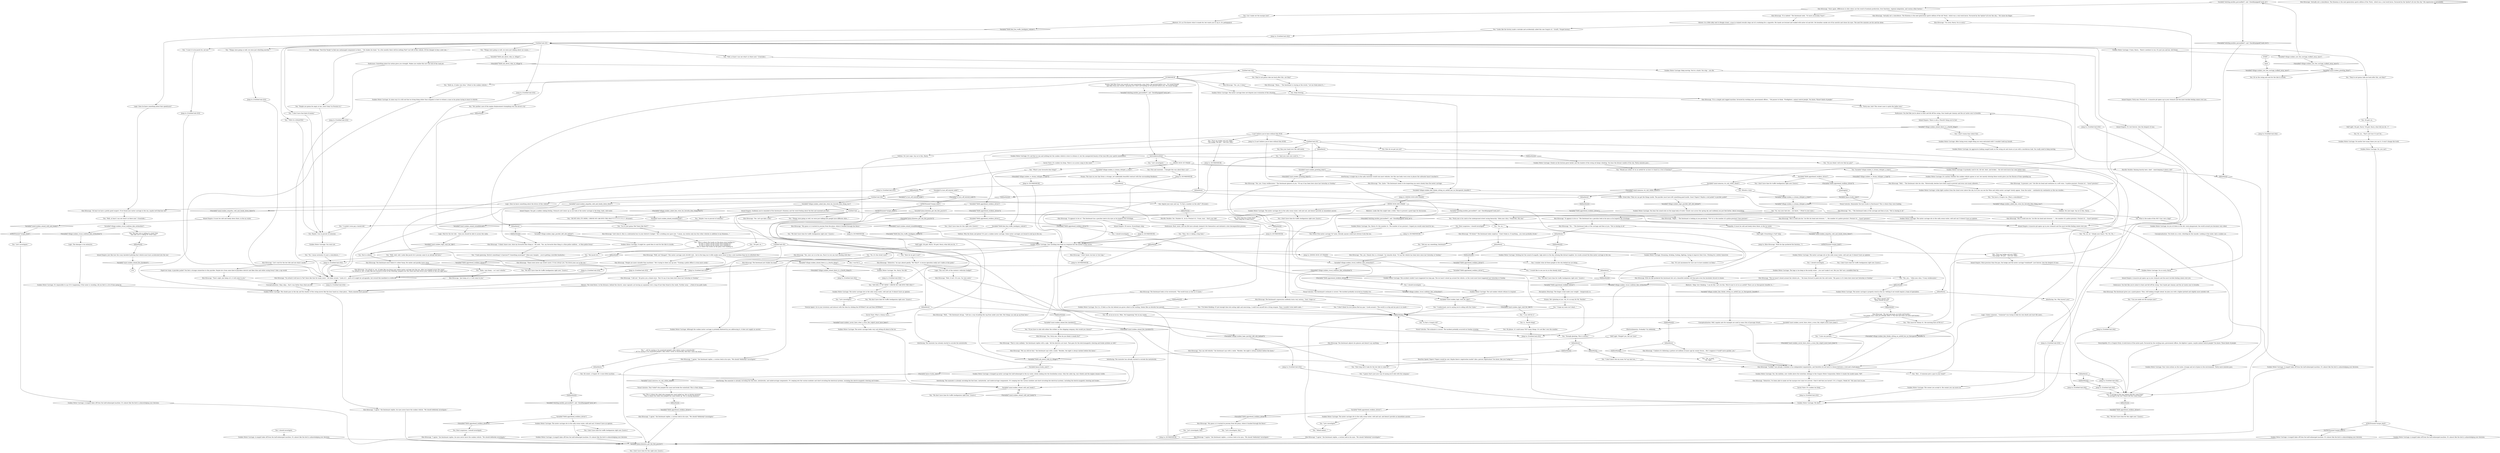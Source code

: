 # SOUTHCOAST / SUNKEN MOTOR CARRIAGE
# Tyre tracks lead to a sunken motor carriage.
# ==================================================
digraph G {
	  0 [label="START"];
	  1 [label="input"];
	  2 [label="Inland Empire: It must be cold and lonely down there, in the icy water."];
	  3 [label="Kim Kitsuragi: \"My guess is it started its journey from the plaza, where it backed through the fence.\""];
	  4 [label="You: I should investigate."];
	  5 [label="You: \"How long will it take for the low tide to come in?\""];
	  6 [label="You: \"Haha, very funny -- so I can't whistle.\""];
	  7 [label="You: \"I don't think I'm ever gonna find my gun.\" (Look around.) \"The world is so big and my gun is so small...\""];
	  8 [label="You: Squint your eyes and say: \"Is that a number on the side?\" (Proceed.)"];
	  9 [label="Jump to: [Untitled hub (03)]"];
	  10 [label="Jump to: [Untitled hub (03)]"];
	  11 [label="Sunken Motor Carriage: No matter how many times you say it, it won't change the truth."];
	  12 [label="Sunken Motor Carriage: You were not."];
	  13 [label="Variable[\"village.sunken_viscal_confirms_kim_estimation\"]"];
	  14 [label="Variable[\"village.sunken_viscal_confirms_kim_estimation\"]", shape=diamond];
	  15 [label="!(Variable[\"village.sunken_viscal_confirms_kim_estimation\"])", shape=diamond];
	  16 [label="Variable[\"coast.sunken_inland_oceanfishcold\"]"];
	  17 [label="Variable[\"coast.sunken_inland_oceanfishcold\"]", shape=diamond];
	  18 [label="!(Variable[\"coast.sunken_inland_oceanfishcold\"])", shape=diamond];
	  19 [label="SWING HUB 2ND PHASE"];
	  20 [label="You: \"What's your favourite blue thing?\""];
	  21 [label="Kim Kitsuragi: With his lips puckered the lieutenant lets out a beautiful melodic trill that puts even the Insulindic thrush to shame."];
	  22 [label="Sunken Motor Carriage: Yes, Harry, it's the number 41. The number of our precinct. I hoped you would come back for me..."];
	  23 [label="Visual Calculus: Remember the tyre tracks in Martinaise? This is where they were leading."];
	  24 [label="You: \"We don't have time for traffic hooliganism right now.\" [Leave.]"];
	  25 [label="IsKimHere()"];
	  26 [label="IsKimHere()", shape=diamond];
	  27 [label="!(IsKimHere())", shape=diamond];
	  28 [label="Jump to: [SUNKENHUB]"];
	  29 [label="You: \"I miss my parents...\""];
	  30 [label="Conceptualization: Well, napalm ants for example are used in some rites of passage rituals..."];
	  31 [label="Inland Empire: A massive pit opens up in your stomach and the most terrible feeling comes over you."];
	  32 [label="You: \"Things were going so well, we were just whistling merrily...\""];
	  33 [label="Kim Kitsuragi: \"Detective,\" he says almost gently. \"We *don't*. A rescue operation really isn't viable at this point.\""];
	  34 [label="Kim Kitsuragi: \"Well...\" The lieutenant shrugs. \"Life has a way of pulling the rug from under your feet. But things can only go up from here.\""];
	  35 [label="Inland Empire: A massive pit opens up in your stomach and the most terrible feeling comes over you."];
	  36 [label="Jump to: [Untitled hub (03)]"];
	  37 [label="Logic: Does he know something about that speedracer?"];
	  38 [label="IsKimHere()"];
	  39 [label="IsKimHere()", shape=diamond];
	  40 [label="!(IsKimHere())", shape=diamond];
	  41 [label="Sunken Motor Carriage: The clouds pass in the sky and the shadow of the swing moves like the hour hand on a time piece... Thirty minutes have passed."];
	  42 [label="Variable[\"tc.turn_off_tutorial_node\"]"];
	  43 [label="Variable[\"tc.turn_off_tutorial_node\"]", shape=diamond];
	  44 [label="!(Variable[\"tc.turn_off_tutorial_node\"])", shape=diamond];
	  45 [label="Visual Calculus: That *rebel* who jumped the canal and broke the waterlock! This is their doing."];
	  46 [label="You: This is where the rebel who jumped the canal ended up. Not so daring anymore!\n\"This is where the rebel who jumped the canal ended up. Not so daring anymore!\""];
	  47 [label="Interfacing: The seawater has already started to corrode the metalworks."];
	  48 [label="You: I don't have time for traffic hooliganism right now. [Leave.]"];
	  49 [label="Sunken Motor Carriage: A seagull takes off from the half-submerged machine. It's almost like the bird is acknowledging your decision."];
	  50 [label="Visual Calculus: The lieutenant's estimate is correct. The incident probably occurred on Sunday eve."];
	  51 [label="Kim Kitsuragi: \"Just keep at it, it will come to you.\""];
	  52 [label="Inland Empire: Forty-one, Precinct 41. A massive pit opens up in your stomach and the most terrible feeling comes over you."];
	  53 [label="You: \"But Jacob Irw...\""];
	  54 [label="You: \"They're not gonna take me back after this, are they?\""];
	  55 [label="You: \"Things were going so well, we were just talking about our mums...\""];
	  56 [label="You: I don't wanna hear about that."];
	  57 [label="Endurance: You feel like you're about to faint and fall off the swing. Your hands get clammy and the air tastes sour to breathe."];
	  58 [label="Jump to: [Untitled hub (02)]"];
	  59 [label="You: How do we get you out?"];
	  60 [label="Sunken Motor Carriage: The sooner you accept it, the sooner you can move on."];
	  61 [label="You: \"But... if someone puts a gun to your head?\""];
	  62 [label="You: \"I've been thinking: if I put enough time into eating right and exercising, I could turn myself into a living weapon. Then I wouldn't even need a gun...\""];
	  63 [label="Sunken Motor Carriage: Yes it is. It feels as the city behind you grows silent in the waiting. Seems like an eternity has passed..."];
	  64 [label="You: I should investigate."];
	  65 [label="You: \"Let's investigate.\""];
	  66 [label="You: What is the make of this MC? Can I see a logo?"];
	  67 [label="You: \"Yet another case of the engine displacement triumphing over the driver's IQ.\""];
	  68 [label="You: \"No, it's the street racer.\""];
	  69 [label="You: \"First my badge and now THIS.\"\n\"The badge, the gun -- and now THIS.\"
"];
	  70 [label="You: \"I don't have that kind of money.\""];
	  71 [label="Variable[\"village.sunken_inland_there_is_a_fourth_thing\"]"];
	  72 [label="Variable[\"village.sunken_inland_there_is_a_fourth_thing\"]", shape=diamond];
	  73 [label="!(Variable[\"village.sunken_inland_there_is_a_fourth_thing\"])", shape=diamond];
	  74 [label="Sunken Motor Carriage: Yes, Harry. You did."];
	  75 [label="Sunken Motor Carriage: The motor carriage sits in the salty ocean water, cold and sad. It doesn't have an opinion."];
	  76 [label="Sunken Motor Carriage: The motor carriage sits in the salty ocean water, cold and sad. It doesn't have an opinion."];
	  77 [label="Perception (Hearing): The hinges creak under your weight -- dangerously so."];
	  78 [label="Conceptualization: Two birds on a wire, whistling by the seaside. Looking at the water. And a sunken car."];
	  79 [label="You: \"Can you make out the marque now?\""];
	  80 [label="Logic: Does he know something about the driver of this vehicle?"];
	  81 [label="Half Light: Oh god, Harry! Oh god, Harry, what did you do...?!"];
	  82 [label="Inland Empire: There is also a *fourth* thing you've lost."];
	  83 [label="Kim Kitsuragi: \"You can still whistle,\" the lieutenant says with a smile. \"Besides, the night is always darkest before the dawn.\""];
	  84 [label="Jump to: [Untitled hub (03)]"];
	  85 [label="Untitled hub (02)"];
	  86 [label="You: \"OH GOD, IT *IS* MINE! I DROVE MY CAR INTO THE SEA!!!\""];
	  87 [label="You: They're not gonna take me back after this, are they?"];
	  88 [label="You: Run your hand over the cold metal."];
	  89 [label="Drama: Spit flies from your mouth to your moustache, your chest, the ground before you... No sound though.\nSpit flies from your mouth, spraying your chest and landing on the ground before you. No sound though."];
	  90 [label="Jump to: [SUNKENHUB]"];
	  91 [label="You: \"Man, this is taking a long time.\""];
	  92 [label="SWING HUB 1ST PHASE"];
	  93 [label="You: I wonder what all these people in the city behind me are doing..."];
	  94 [label="Sunken Motor Carriage: The motor carriage sits in the salty ocean water, cold and sad, and doesn't provide an immediate answer."];
	  95 [label="Variable[\"TASK.apprehend_reckless_driver\"]"];
	  96 [label="Variable[\"TASK.apprehend_reckless_driver\"]", shape=diamond];
	  97 [label="!(Variable[\"TASK.apprehend_reckless_driver\"])", shape=diamond];
	  98 [label="You: \"We don't have time for traffic hooliganism right now.\" [Leave.]"];
	  99 [label="IsKimHere()"];
	  100 [label="IsKimHere()", shape=diamond];
	  101 [label="!(IsKimHere())", shape=diamond];
	  102 [label="You: \"Did you say something, lieutenant?\""];
	  103 [label="Jump to: [SWING HUB 1ST PHASE]"];
	  104 [label="You: Keep blowing."];
	  105 [label="You: \"I would like to see you try in this bloody wind.\""];
	  106 [label="Kim Kitsuragi: \"I'm afraid so, yes. It looks like you drove your police motor carriage into the sea, after you jumped across the canal.\"\n\"I'm afraid so, yes. It looks like you started in front of the Whirling, jumped over the canal and then drove your vehicle in the sea right here.\"
"];
	  107 [label="You: \"So it's just gonna *be* there like that?!\""];
	  108 [label="Sunken Motor Carriage: C'mon, Harry... There's nowhere to run. It's just you and me, old friend."];
	  109 [label="Jump to: [Untitled hub (03)]"];
	  110 [label="Sunken Motor Carriage: It's impossible to say if it's happening, if the water is receding. All you feel is a lot of time going by."];
	  111 [label="Kim Kitsuragi: The lieutenant must think it's rather funny. He smiles and quickly turns away."];
	  112 [label="Sunken Motor Carriage: Your voice echoes on the water, strange and out of place in the environment. Thirty more minutes pass."];
	  113 [label="You: \"Is that a Coupris 40?\""];
	  114 [label="Kim Kitsuragi: The lieutenant looks at his wristwatch. \"The world turns as fast as it wants.\""];
	  115 [label="Interfacing: The seawater has already started to corrode the metalworks."];
	  116 [label="Sunken Motor Carriage: A seagull takes off from the half-submerged machine. It's almost like the bird is acknowledging your decision."];
	  117 [label="Sunken Motor Carriage: The sad sunken vehicle refuses to respond."];
	  118 [label="Kim Kitsuragi: \"I think I know now, what my favourite blue thing is.\" He nods. \"Yes, my favourite blue thing is a blue police uniform... or blue police livery.\""];
	  119 [label="Kim Kitsuragi: \"I'm sorry, Harry. I'm so sorry.\""];
	  120 [label="Kim Kitsuragi: \"Well, not *cheaper*. This motor carriage costs 40,000 reál... but in the long run it stills makes more sense to buy a new machine than try to refurbish this.\""];
	  121 [label="You: \"People are gonna be angry at me, aren't they? In Precinct 41.\""];
	  122 [label="You: I can fix it."];
	  123 [label="IsKimHere()"];
	  124 [label="IsKimHere()", shape=diamond];
	  125 [label="!(IsKimHere())", shape=diamond];
	  126 [label="Sunken Motor Carriage: It's sad that no one and nothing but the sunken vehicle is here to witness it, but the unexpected beauty of the tune lifts your spirits nonetheless."];
	  127 [label="IsKimHere()"];
	  128 [label="IsKimHere()", shape=diamond];
	  129 [label="!(IsKimHere())", shape=diamond];
	  130 [label="Kim Kitsuragi: \"I believe it's following a pattern set millions of years ago by cosmic forces... But I suppose it *could* move quicker, yes.\""];
	  131 [label="Inland Empire: Just like how the crazy daredevil piloting that vehicle must have accelerated into the sea!"];
	  132 [label="Kim Kitsuragi: \"Well...\" The lieutenant rubs his chin. \"Historically, leeches have been used to prevent and even cure many ailments...\""];
	  133 [label="Variable[\"TASK.apprehend_reckless_driver\"]"];
	  134 [label="Variable[\"TASK.apprehend_reckless_driver\"]", shape=diamond];
	  135 [label="!(Variable[\"TASK.apprehend_reckless_driver\"])", shape=diamond];
	  136 [label="You: I don't have time for traffic hooliganism right now. [Leave.]"];
	  137 [label="You: I don't have time for traffic hooliganism right now. [Leave.]"];
	  138 [label="You: \"Let's investigate.\""];
	  139 [label="Inland Empire: Of course. Everything's okay."];
	  140 [label="Jump to: [SUNKENHUB]"];
	  141 [label="Kim Kitsuragi: \"The ice hasn't closed around the vehicle yet...\" He leans forward to peek into the cold water. \"My guess is it's been here since last Saturday or Sunday.\""];
	  142 [label="Jump to: [SUNKENHUB]"];
	  143 [label="Variable[\"village.sunken_kim_thinks_sitting_on_anthill_has_no_therapeutic_benefits\"]"];
	  144 [label="Variable[\"village.sunken_kim_thinks_sitting_on_anthill_has_no_therapeutic_benefits\"]", shape=diamond];
	  145 [label="!(Variable[\"village.sunken_kim_thinks_sitting_on_anthill_has_no_therapeutic_benefits\"])", shape=diamond];
	  146 [label="Jump to: [SWING HUB 2ND PHASE]"];
	  147 [label="You: \"Looks like the factory made a mistake and accidentally called this one Coupris 41.\" (Scoff.) \"Stupid factory.\""];
	  148 [label="Untitled hub (02)"];
	  149 [label="Untitled hub (03)"];
	  150 [label="Kim Kitsuragi: \"I'm afraid it will have to *be* there like that for many years.\" He looks around. \"Look at it -- parts of it might be salvageable, but overall this machine is a write-off.\""];
	  151 [label="Kim Kitsuragi: \"Let's face it, this is a substantial loss to your district's budget.\" He's avoiding your gaze now. \"I mean, my station only has four other vehicles in addition to my Kineema...\""];
	  152 [label="You: Maybe I was in pursuit of someone."];
	  153 [label="Jump to: [Untitled hub (03)]"];
	  154 [label="You: \"No, I mean seriously, it's just a coincidence...\""];
	  155 [label="Sunken Motor Carriage: Although the sunken motor carriage is probably flattered by you addressing it, it does not supply an answer."];
	  156 [label="Sunken Motor Carriage: Clouds on the horizon grow darker and the shadow of the swing set keeps climbing. You hear the distant rumble of the city. Thirty minutes pass..."];
	  157 [label="Kim Kitsuragi: \"Luckily, I am already a member of an independent organization, and therefore do not have to choose between a rock and a hard place.\""];
	  158 [label="Kim Kitsuragi: \"Yes. Forty-one. What do you think it stands for?\""];
	  159 [label="Horrific Necktie: Yes. Number 41. As in: Precinct 41. C'mon, man -- that's our ride!"];
	  160 [label="Variable[\"TASK.apprehend_reckless_driver\"]"];
	  161 [label="Variable[\"TASK.apprehend_reckless_driver\"]", shape=diamond];
	  162 [label="!(Variable[\"TASK.apprehend_reckless_driver\"])", shape=diamond];
	  163 [label="Sunken Motor Carriage: The motor carriage sits in the salty ocean water, cold and sad. It doesn't have an opinion."];
	  164 [label="Variable[\"TASK.apprehend_reckless_driver\"]"];
	  165 [label="Variable[\"TASK.apprehend_reckless_driver\"]", shape=diamond];
	  166 [label="!(Variable[\"TASK.apprehend_reckless_driver\"])", shape=diamond];
	  167 [label="You: I don't have time for this right now. [Leave.]"];
	  168 [label="You: How long has it been here?\n\"How long has it been here?\""];
	  169 [label="IsKimHere()"];
	  170 [label="IsKimHere()", shape=diamond];
	  171 [label="!(IsKimHere())", shape=diamond];
	  172 [label="Logic: Great idea! Then we can get the things inside. The joyrider must have left something good inside. Guns? Papers? Maybe a cool jacket? A joyrider jacket?"];
	  173 [label="Esprit de Corps: A joyrider jacket? You feel a strange connection to this joyrider. Maybe he's from some kind of Joyriders district and likes blue and white racing livery? Like a cop would."];
	  174 [label="Sunken Motor Carriage: You hear the sound echo on the large body of water. Clouds race across the spring sky and suddenly you just feel better. About everything."];
	  175 [label="Rhetoric: 'Okay,' he's thinking. 'I can do this. Let's do this. Who'd want to sit on an anthill? There are no therapeutic benefits to...\""];
	  176 [label="Sunken Motor Carriage: A dim light scatters from the cloud cover above the city. In it you can see the *blue and white motor carriage* slowly appear  from the water -- centimetre by centimetre as the sea recedes..."];
	  177 [label="Jump to: [Untitled hub (04)]"];
	  178 [label="Kim Kitsuragi: \"Detective, I've been able to make out the marque ever since we arrived. I find it odd that you haven't. It's a Coupris, Model 40.\" His eyes turn to you."];
	  179 [label="Jump to: [Untitled hub (04)]"];
	  180 [label="You: \"I hate guessing. District something? A *precinct*? Something municipal?\" (Rub your temples -- you're getting a horrible headache.)"];
	  181 [label="Kim Kitsuragi: \"But it could also be,\" he tilts his head and stresses: \"... the number of a police precinct. Precinct 41 -- *your* precinct.\""];
	  182 [label="Jump to: [Untitled hub (02)]"];
	  183 [label="Jump to: [Untitled hub (03)]"];
	  184 [label="Sunken Motor Carriage: I'm so sorry, Harry."];
	  185 [label="Half Light: Oh god, Harry! Oh god, Harry, what did you do...?!"];
	  186 [label="Kim Kitsuragi: The lieutenant gives you a quick glance. Then, still looking straight ahead, he joins you with a higher-pitched and slightly more melodic trill."];
	  187 [label="Untitled hub (04)"];
	  188 [label="You: A carriage in the sea? Where did this come from?\n\"A carriage in the sea? Where did this come from?\""];
	  189 [label="IsKimHere()"];
	  190 [label="IsKimHere()", shape=diamond];
	  191 [label="!(IsKimHere())", shape=diamond];
	  192 [label="Kim Kitsuragi: \"It appears to be so.\" The lieutenant has a peculiar look in his eyes as he inspects the wreckage."];
	  193 [label="You: \"We don't have time for traffic hooliganism right now.\" [Leave.]"];
	  194 [label="Empathy: It must be cold and lonely down there, in the icy water."];
	  195 [label="Interfacing: The seawater is already corroding the fuel lines, metalworks, and undercarriage components. It's seeping into the various modules and short-circuiting the electrical systems, including the electro-magnetic steering and brakes..."];
	  196 [label="Sunken Motor Carriage: The motor carriage sits in the salty ocean water, cold and sad. It doesn't have an opinion."];
	  197 [label="You: I should investigate."];
	  198 [label="You: I don't have time for traffic hooliganism right now. [Leave.]"];
	  199 [label="You: Most suspicious. I should investigate."];
	  200 [label="You: \"We don't have time for traffic hooliganism right now.\" [Leave.]"];
	  201 [label="Endurance: Rust, moss, and sea life have already claimed it for themselves and initiated a slow decomposition process."];
	  202 [label="Kim Kitsuragi: \"Yes. Quite.\" The lieutenant seems to be inspecting you more closely than the motor carriage."];
	  203 [label="You: \"I don't know who my mum *or* my dad was...\""];
	  204 [label="You: \"This must be Tommy 41, the morning host of FM 41!\""];
	  205 [label="You: \"Oh god, no...\""];
	  206 [label="You: \"Things were going so well, we were just talking how people have different skins...\""];
	  207 [label="Inland Empire: It's lost forever. Into the deepest of seas."];
	  208 [label="Sunken Motor Carriage: After losing every single thing you were entrusted with? I wouldn't hold my breath."];
	  209 [label="Kim Kitsuragi: \"Hmm...\" The lieutenant is staring at the wreck. \"Let me think about it...\""];
	  210 [label="Variable[\"TASK.apprehend_reckless_driver\"]"];
	  211 [label="Variable[\"TASK.apprehend_reckless_driver\"]", shape=diamond];
	  212 [label="!(Variable[\"TASK.apprehend_reckless_driver\"])", shape=diamond];
	  213 [label="Inland Empire: Suddenly you're reminded of the lieutenant's Kineema and the weird feeling about the fish and seaweed you had..."];
	  214 [label="You: I don't have time for this right now. [Leave.]"];
	  215 [label="Kim Kitsuragi: \"I agree,\" the lieutenant replies, a curious look in his eyes. \"We should *definitely* investigate.\""];
	  216 [label="You: \"Mhmh-mhmh...\""];
	  217 [label="You: Can I make out the marque now?"];
	  218 [label="Variable[\"village.sunken_asked_kim_what_his_favorite_blue_thing_was\"]"];
	  219 [label="Variable[\"village.sunken_asked_kim_what_his_favorite_blue_thing_was\"]", shape=diamond];
	  220 [label="!(Variable[\"village.sunken_asked_kim_what_his_favorite_blue_thing_was\"])", shape=diamond];
	  221 [label="Untitled hub"];
	  222 [label="Kim Kitsuragi: \"At least we have a pretty good suspect. If we found your motor carriage in the sea, maybe we'll find her too.\""];
	  223 [label="Variable[\"plaza.tracks_seen\"]"];
	  224 [label="Variable[\"plaza.tracks_seen\"]", shape=diamond];
	  225 [label="!(Variable[\"plaza.tracks_seen\"])", shape=diamond];
	  226 [label="Sunken Motor Carriage: A banged up motor carriage lies half-submerged in the icy water, slowly sinking into the Insulindian ocean. Only the cabin top, rear wheels and the engine remain visible."];
	  227 [label="Kim Kitsuragi: \"Yes, yes. Crazy recklessness.\" The lieutenant glances at you. \"I'd say it has been here since last Saturday or Sunday.\""];
	  228 [label="Sunken Motor Carriage: The motor carriage is properly stuck in the ice. Getting it out would require a team of specialists."];
	  229 [label="You: \"And your eyes also used to...\""];
	  230 [label="Kim Kitsuragi: \"It is indeed.\" The lieutenant nods. \"Or more accurately *was*.\""];
	  231 [label="Visual Calculus: The estimate is correct. The incident probably occurred on Sunday evening."];
	  232 [label="Logic: The damage is too extensive."];
	  233 [label="IsTHCPresent(\"torque_dork\")"];
	  234 [label="IsTHCPresent(\"torque_dork\")", shape=diamond];
	  235 [label="!(IsTHCPresent(\"torque_dork\"))", shape=diamond];
	  236 [label="Sunken Motor Carriage: A seagull takes off from the half-submerged machine. It's almost like the bird is acknowledging your decision."];
	  237 [label="Sunken Motor Carriage: The logo is too deep in the murky water -- you can't make it out. But you *do* see a monkfish float by."];
	  238 [label="Sunken Motor Carriage: As you sit down in the old, rusty playground, the world around you becomes very silent."];
	  239 [label="Jump to: [Untitled hub (04)]"];
	  240 [label="Kim Kitsuragi: \"A precinct, yes!\" He tilts his head and continues in a soft voice. \"A police precinct. Precinct 41 -- *your* precinct.\""];
	  241 [label="Kim Kitsuragi: \"There were never any street racers. It was always you. You drove your car in the sea.\""];
	  242 [label="Kim Kitsuragi: The lieutenant just shakes his head."];
	  243 [label="Jump to: [Untitled hub (03)]"];
	  244 [label="Jump to: [Untitled hub (03)]"];
	  245 [label="You: Oh, no-no-no-no-no. Mkm. Not happening! Not on my watch."];
	  246 [label="You: \"First my badge and now THIS.\"\n\"The badge, the gun -- and now THIS.\""];
	  247 [label="Variable[\"TASK.find_the_traffic_hooligans_vehicle\"]"];
	  248 [label="Variable[\"TASK.find_the_traffic_hooligans_vehicle\"]", shape=diamond];
	  249 [label="!(Variable[\"TASK.find_the_traffic_hooligans_vehicle\"])", shape=diamond];
	  250 [label="Volition: Why the doom and gloom? It's just a sunken motor carriage. Some motor carriages are bound to end up in the sea."];
	  251 [label="Logic: Wait for the low tide -- then you should be able to access the cabin."];
	  252 [label="You: \"...all I'm saying is I'm surprised people's skin colour varies so drastically.\"\n\"...all I'm saying is I'm surprised people's skin colour varies so drastically. And that I miss my mum.\"
"];
	  253 [label="You: \"Do you think I will ever find my gun?\""];
	  254 [label="Savoir Faire: It's sunken too deep. There is no access ramp to the coast."];
	  255 [label="Logic: This was 20% of the station's vehicular budget?"];
	  256 [label="You: \"This is where the tracks on the plaza were leading to.\"\n\"So this is where all the tracks were leading to!\"
\nSo this is where all the tracks were leading to!\nThis is where the tracks on the plaza were leading to."];
	  257 [label="Kim Kitsuragi: \"No...\" The lieutenant looks at the carriage and then at you. \"Not so daring at all.\""];
	  258 [label="Kim Kitsuragi: \"I agree,\" the lieutenant replies, a curious look in his eyes. \"We should *definitely* investigate.\""];
	  259 [label="Jump to: [SUNKENHUB]"];
	  260 [label="Jump to: [Kim Kitsuragi: \"With his lips puckered the lieutena...\"]"];
	  261 [label="You: \"I hope my mom isn't dead...\""];
	  262 [label="Kim Kitsuragi: \"Actually not a coincidence. The Kineema is the next generation sports edition of the old 'Forty', which was a real work horse. Favoured by the *police* all over the city...\" He raises his finger."];
	  263 [label="Volition: No! Just nope. Say no to this, Harry."];
	  264 [label="Kim Kitsuragi: \"Yes, your car is in the sea. Face it so we can start dealing with this.\""];
	  265 [label="Kim Kitsuragi: \"Of whom?\" The lieutenant looks sceptical. \"I don't think so. If anything... you were probably drunk.\""];
	  266 [label="You: \"I couldn't even pay a hostel bill.\""];
	  267 [label="Kim Kitsuragi: \"People are more valuable than machines.\" He's trying to cheer you up now. \"Training a police officer is even more costly.\""];
	  268 [label="You: Oh god, no..."];
	  269 [label="Jump to: [I can't believe you're here without Kim HUB]"];
	  270 [label="Variable[\"village.sunken_saw_the_carriage_walked_away_once\"]"];
	  271 [label="Variable[\"village.sunken_saw_the_carriage_walked_away_once\"]", shape=diamond];
	  272 [label="!(Variable[\"village.sunken_saw_the_carriage_walked_away_once\"])", shape=diamond];
	  273 [label="Variable[\"whirling.necktie_personified\"]  and  CheckEquipped(\"neck_tie\")"];
	  274 [label="Variable[\"whirling.necktie_personified\"]  and  CheckEquipped(\"neck_tie\")", shape=diamond];
	  275 [label="!(Variable[\"whirling.necktie_personified\"]  and  CheckEquipped(\"neck_tie\"))", shape=diamond];
	  276 [label="Kim Kitsuragi: \"Once again, differences in skin colour are the result of melanin production, liver functions, regional adaptation, and various other factors.\""];
	  277 [label="IsKimHere()"];
	  278 [label="IsKimHere()", shape=diamond];
	  279 [label="!(IsKimHere())", shape=diamond];
	  280 [label="You: Oh sweet, a Coupris 40. A nice little machine."];
	  281 [label="Variable[\"canal.sunken_empathy_cold_and_lonely_down_there\"]"];
	  282 [label="Variable[\"canal.sunken_empathy_cold_and_lonely_down_there\"]", shape=diamond];
	  283 [label="!(Variable[\"canal.sunken_empathy_cold_and_lonely_down_there\"])", shape=diamond];
	  284 [label="Inland Empire: You get a sudden sinking feeling. Stomach acid comes up as you look at the motor carriage in the deep, dark, cold water."];
	  285 [label="Kim Kitsuragi: \"My guess is it started its journey from the plaza, where it backed through the fence.\""];
	  286 [label="You: \"We don't have time for this right now.\" [Leave.]"];
	  287 [label="You: \"Let's investigate, Kim.\""];
	  288 [label="You: \"Let's investigate, Kim.\""];
	  289 [label="Jump to: [SUNKENHUB]"];
	  290 [label="You: \"Enough gloating. This is serious.\""];
	  291 [label="Kim Kitsuragi: \"I did not.\" He gives you a blank stare. \"But I'd say it has been here since last Saturday or Sunday.\""];
	  292 [label="Kim Kitsuragi: \"Yes, yes. Clearly this is a triumph,\" he remarks dryly. \"I'd say the vehicle has been here since last Saturday or Sunday.\""];
	  293 [label="Variable[\"village.sunken_logic_joyrider_left_shit_behind\"]"];
	  294 [label="Variable[\"village.sunken_logic_joyrider_left_shit_behind\"]", shape=diamond];
	  295 [label="!(Variable[\"village.sunken_logic_joyrider_left_shit_behind\"])", shape=diamond];
	  296 [label="Sunken Motor Carriage: It might be a good idea to wait for the tide to recede."];
	  297 [label="You: \"I can still fix it.\""];
	  298 [label="You: \"I want it to be Jacob Irw, not me.\""];
	  299 [label="Jump to: [Untitled hub (03)]"];
	  300 [label="Half Light: *People* yes, but not *you*."];
	  301 [label="Jump to: [Untitled hub (03)]"];
	  302 [label="Kim Kitsuragi: The lieutenant adjusts his glasses and doesn't say anything."];
	  303 [label="Inland Empire: More precious than the gun, the badge and the motor carriage *combined*. Lost forever. Into the deepest of seas."];
	  304 [label="You: Oh please, 41 could mean *SO* many things. It's not like I own the number."];
	  305 [label="Untitled hub (03)"];
	  306 [label="Sunken Motor Carriage: We don't."];
	  307 [label="Logic: Unless someone... *someone* was trying to fake his own death and start life anew..."];
	  308 [label="Sunken Motor Carriage: The motor carriage looks very sad sitting all alone in the ice."];
	  309 [label="You: Sit on the swing and wait for the tide to recede."];
	  310 [label="Kim Kitsuragi: \"Yes, yes, it does.\""];
	  311 [label="Sunken Motor Carriage: In some way it is still sad that no living thing (other than seagulls) is here to witness a man in his prime trying to learn to whistle."];
	  312 [label="You: \"Oh, so both... \"\n\"Oh, right... \""];
	  313 [label="Variable[\"coast.sunken_savoir_faire_what_a_wuss_the_culprit_must_have_been\"]"];
	  314 [label="Variable[\"coast.sunken_savoir_faire_what_a_wuss_the_culprit_must_have_been\"]", shape=diamond];
	  315 [label="!(Variable[\"coast.sunken_savoir_faire_what_a_wuss_the_culprit_must_have_been\"])", shape=diamond];
	  316 [label="Electrochemistry: Probably? Try definitely."];
	  317 [label="IsKimHere()"];
	  318 [label="IsKimHere()", shape=diamond];
	  319 [label="!(IsKimHere())", shape=diamond];
	  320 [label="Sunken Motor Carriage: Dreaming, drinking, fucking, fighting, trying to improve their lives. Wishing for a better tomorrow."];
	  321 [label="IsKimHere()"];
	  322 [label="IsKimHere()", shape=diamond];
	  323 [label="!(IsKimHere())", shape=diamond];
	  324 [label="You: \"Yes, yes...\" (Rub your chin.) \"Crazy recklessness.\""];
	  325 [label="Kim Kitsuragi: \"I don't know. An hour or two tops.\""];
	  326 [label="You: \"I guess that's just your way of saying you'd side with the company.\""];
	  327 [label="Sunken Motor Carriage: Yes, the emblem, now visible above the waterline, belongs to the Coupris Motor Corporation. Below it stands the model name, *40*."];
	  328 [label="Rhetoric: It's as if he knows what it stands for, but wants you to say it. It's pedagogical."];
	  329 [label="Kim Kitsuragi: \"That is very unlikely,\" the lieutenant replies with a sigh. \"All the electrics are toast. That goes for the electromagnetic steering and brake systems as well.\""];
	  330 [label="You: A... fourth thing?"];
	  331 [label="I can't believe you're here without Kim HUB"];
	  332 [label="You: Even if the motor carriage *is* mine, literally anyone could have driven it into the sea."];
	  333 [label="Volition: No! Just nope. Say no to this, Harry."];
	  334 [label="You: No, no... That's not true! It can't be..."];
	  335 [label="Jump to: [Untitled hub (03)]"];
	  336 [label="Variable[\"canal.samaran_vis_calc_white_check\"]"];
	  337 [label="Variable[\"canal.samaran_vis_calc_white_check\"]", shape=diamond];
	  338 [label="!(Variable[\"canal.samaran_vis_calc_white_check\"])", shape=diamond];
	  339 [label="You: Whistle a tune."];
	  340 [label="You: Variable[\"village.sunken_rc_drama_whisper_a_tune\"]"];
	  341 [label="Variable[\"village.sunken_rc_drama_whisper_a_tune\"]", shape=diamond];
	  342 [label="!(Variable[\"village.sunken_rc_drama_whisper_a_tune\"])", shape=diamond];
	  343 [label="Sunken Motor Carriage: It's unclear whether the sunken vehicle agrees or not, but merely uttering these words gives you the illusion of time speeding up."];
	  344 [label="Variable[\"coast.sunken_inland_fire_daredevil\"]"];
	  345 [label="Variable[\"coast.sunken_inland_fire_daredevil\"]", shape=diamond];
	  346 [label="!(Variable[\"coast.sunken_inland_fire_daredevil\"])", shape=diamond];
	  347 [label="You: \"If you have to side with either the strikers or the shipping company, who would you choose?\""];
	  348 [label="You: \"Let's investigate.\""];
	  349 [label="Kim Kitsuragi: \"No...\" The lieutenant looks at the carriage and then at you. \"Not so daring at all.\""];
	  350 [label="You: I should investigate."];
	  351 [label="Sunken Motor Carriage: A seagull takes off from the half-submerged machine. It's almost like the bird is acknowledging your decision."];
	  352 [label="Sunken Motor Carriage: The accident couldn't have happened too long ago. The ice hasn't closed up around the vehicle, so the crash must have happened last Saturday or Sunday."];
	  353 [label="Sunken Motor Carriage: Nothing but the sound of seagulls, high above in the sky, echoing like distant laughter. Ice cracks around the blue motor carriage in the sea."];
	  354 [label="Drama: He's gloating at you. Oh, it's so easy for Mr. Teacher!"];
	  355 [label="Conceptualization: Okay, okay... that's way better than what you did."];
	  356 [label="Kim Kitsuragi: \"But it could also be,\" he tilts his head and stresses: \"... the number of a police precinct. Precinct 41 -- *your* precinct.\""];
	  357 [label="You: \"No, no...\""];
	  358 [label="You: \"How do we get it out?\""];
	  359 [label="Kim Kitsuragi: \"You'd be *lucky* to find one undamaged component in there...\" He shakes his head. \"In a few months there will be nothing *but* rust left of this vehicle. It'll be cheaper to buy a new one...\""];
	  360 [label="Kim Kitsuragi: \"We can still do that,\" the lieutenant says with a smile. \"Besides, the night is always darkest before the dawn.\""];
	  361 [label="Variable[\"TASK.ask_about_ruby_in_village\"]"];
	  362 [label="Variable[\"TASK.ask_about_ruby_in_village\"]", shape=diamond];
	  363 [label="!(Variable[\"TASK.ask_about_ruby_in_village\"])", shape=diamond];
	  364 [label="Endurance: Something about his notion gives you strength. Makes you realize this isn't the end of the road yet."];
	  365 [label="You: \"Well, at least I can see what's in there now.\" (Conclude.)"];
	  366 [label="Variable[\"coast.sunken_greeting_done\"]"];
	  367 [label="Variable[\"coast.sunken_greeting_done\"]", shape=diamond];
	  368 [label="!(Variable[\"coast.sunken_greeting_done\"])", shape=diamond];
	  369 [label="Interfacing: A single day in the salty seawater would ruin most vehicles, but this one looks worn even in places the saltwater hasn't touched it."];
	  370 [label="You: What should I do?\n\"What should we do?\""];
	  371 [label="You: \"Hold on, it looks very blue.\" (Point to the sunken vehicle.)"];
	  372 [label="Variable[\"village.sunken_rc_drama_whisper_a_tune\"]"];
	  373 [label="Variable[\"village.sunken_rc_drama_whisper_a_tune\"]", shape=diamond];
	  374 [label="!(Variable[\"village.sunken_rc_drama_whisper_a_tune\"])", shape=diamond];
	  375 [label="Drama: The tune on your lips forms a strange, yet undeniably beautiful contrast with the surrounding bleakness."];
	  376 [label="You: \"So, was your dad also... you know...\" (Point to your eyes.)"];
	  377 [label="Rhetoric: Looks like this might take a while. Time to present a good topic for discussion."];
	  378 [label="Kim Kitsuragi: \"I agree,\" the lieutenant replies, his eyes never leave the sunken vehicle. \"We should definitely investigate.\""];
	  379 [label="Tutorial Agent: Go to your inventory and interact with the item by clicking the INTERACT tab and then INTERACT."];
	  380 [label="IsTHCPresent(\"torque_dork\")"];
	  381 [label="IsTHCPresent(\"torque_dork\")", shape=diamond];
	  382 [label="!(IsTHCPresent(\"torque_dork\"))", shape=diamond];
	  383 [label="Variable[\"plaza.kineema_got_the_fish_passive\"]"];
	  384 [label="Variable[\"plaza.kineema_got_the_fish_passive\"]", shape=diamond];
	  385 [label="!(Variable[\"plaza.kineema_got_the_fish_passive\"])", shape=diamond];
	  386 [label="Kim Kitsuragi: \"I agree,\" the lieutenant replies, a curious look in his eyes. \"We should *definitely* investigate.\""];
	  387 [label="Kim Kitsuragi: \"I agree,\" the lieutenant replies, a curious look in his eyes. \"We should *definitely* investigate.\""];
	  388 [label="Sunken Motor Carriage: A seagull takes off from the half-submerged machine. It's almost like the bird is acknowledging your decision."];
	  389 [label="Kim Kitsuragi: \"I agree,\" the lieutenant replies, his eyes never leave the sunken vehicle. \"We should definitely investigate.\""];
	  390 [label="You: Fish and seaweed... I thought this was about Kim's car?"];
	  391 [label="Sunken Motor Carriage: The motor carriage does not dispute your evaluation of the situation."];
	  392 [label="Reaction Speed: Papers? Papers would be cool. Maybe there's registration inside? Like a person registration? You know, like your badge is!"];
	  393 [label="Kim Kitsuragi: \"That's right. Just keep at it, it will come to you.\""];
	  394 [label="Kim Kitsuragi: \"It is a simple and rugged machine, favoured by working men, government offices...\" He pauses to think. \"Firefighters, animal control people. You know, *those* kinds of people.\""];
	  395 [label="Jump to: [Untitled hub (04)]"];
	  396 [label="You: \"Forty-one, huh? This street racer is quite the ladies man.\""];
	  397 [label="Kim Kitsuragi: \"Right...\" The lieutenant is looking at you peculiarly. \"*Or* 41 is the number of a police precinct? Your precinct.\""];
	  398 [label="Endurance: You feel like you're about to faint and fall off the swing. Your hands get clammy and the air tastes sour to breathe."];
	  399 [label="You: \"No, no, no.\" (Shake your head.) \"No. No. No...\""];
	  400 [label="SUNKENHUB"];
	  401 [label="Sunken Motor Carriage: Your mocking tone finds no response but the motion of the waves."];
	  402 [label="Kim Kitsuragi: \"Let's wait for the low tide and see what's inside.\""];
	  403 [label="Kim Kitsuragi: \"My dad and mum are both half-Seolite.\"\n\"I'm pretty sure I told you already, didn't I? My dad and mum are both half-Seolite.\""];
	  404 [label="Kim Kitsuragi: \"It appears to be so.\" The lieutenant has a peculiar look in his eyes as he inspects the wreckage."];
	  405 [label="greetinghub"];
	  406 [label="Variable[\"canal.sunken_inland_cold_and_lonely\"]"];
	  407 [label="Variable[\"canal.sunken_inland_cold_and_lonely\"]", shape=diamond];
	  408 [label="!(Variable[\"canal.sunken_inland_cold_and_lonely\"])", shape=diamond];
	  409 [label="You: \"We don't have time for traffic hooliganism right now.\" [Leave.]"];
	  410 [label="You: \"Forty-one is his rank in the underground street racing hierarchy.\" (Rub your chin.) \"Small fish, this one.\""];
	  411 [label="Kim Kitsuragi: \"Yes. Let's go take a look.\""];
	  412 [label="Sunken Motor Carriage: Keep moving. You're a shark. You stop -- you die."];
	  413 [label="Jump to: [SUNKENHUB]"];
	  414 [label="You: Wait in silence."];
	  415 [label="Horrific Necktie: Raining heavily here, chief -- mind keeping it down a bit?"];
	  416 [label="lastsunkenwaithub"];
	  417 [label="You: \"Would you rather sit on an anthill for an hour or stand in a river of leeches?\""];
	  418 [label="Variable[\"whirling.necktie_personified\"]  and  CheckEquipped(\"neck_tie\")"];
	  419 [label="Variable[\"whirling.necktie_personified\"]  and  CheckEquipped(\"neck_tie\")", shape=diamond];
	  420 [label="!(Variable[\"whirling.necktie_personified\"]  and  CheckEquipped(\"neck_tie\"))", shape=diamond];
	  421 [label="IsKimHere()"];
	  422 [label="IsKimHere()", shape=diamond];
	  423 [label="!(IsKimHere())", shape=diamond];
	  424 [label="Interfacing: Yes. Why haven't you?"];
	  425 [label="Savoir Faire: It's sunken too deep."];
	  426 [label="Variable[\"TASK.apprehend_reckless_driver\"]"];
	  427 [label="Variable[\"TASK.apprehend_reckless_driver\"]", shape=diamond];
	  428 [label="!(Variable[\"TASK.apprehend_reckless_driver\"])", shape=diamond];
	  429 [label="Sunken Motor Carriage: The motor carriage sits in the salty ocean water, cold and sad, and doesn't provide an immediate answer."];
	  430 [label="You: Most suspicious. I should investigate."];
	  431 [label="Sunken Motor Carriage: A seagull takes off from the half-submerged machine. It's almost like the bird is acknowledging your decision."];
	  432 [label="Jump to: [SUNKENHUB]"];
	  433 [label="Shivers: The wind blows. In the distance, behind the church, some vagrants are having an argument over a bag of tare they found in the reeds. Further away -- a flock of sea gulls lands."];
	  434 [label="Encyclopedia: It's a Coupris Forty. A work horse of the motor park. Favoured by the working men, government offices, fire fighters I guess, maybe animal control people? You know. Those kinds of people."];
	  435 [label="You: \"You have a Coupris too. What a coincidence!\""];
	  436 [label="Shivers: In a little alley next to Boogie street, a man in stained overalls steps out of a workshop for a cigarette. His hands are bruised and soaked with motor oil and dirt. He breathes smoke out of his nostrils and closes his eyes. The next five minutes are his and his alone."];
	  437 [label="You: \"It's not uncommon for race cars to have numbers on them.\""];
	  438 [label="You: \"Maybe I was in pursuit of someone.\""];
	  439 [label="You: \"Well, at least I can see what's in there now.\" (Conclude.)"];
	  440 [label="You: \"THIS IS A DISASTER.\""];
	  441 [label="Jump to: [Untitled hub (03)]"];
	  442 [label="Kim Kitsuragi: \"Well, it isn't. It's you. I'm very sorry.\""];
	  443 [label="Jump to: [Untitled hub (03)]"];
	  444 [label="Jump to: [Untitled hub (02)]"];
	  445 [label="Sunken Motor Carriage: No, you can't."];
	  446 [label="Jump to: [Untitled hub (03)]"];
	  447 [label="Sunken Motor Carriage: An aggressive looking seagull lands on the swing set and stares at you with a murderous look. You really need to keep moving."];
	  448 [label="Variable[\"village.sunken_viscal_confirms_kim_estimation\"]"];
	  449 [label="Variable[\"village.sunken_viscal_confirms_kim_estimation\"]", shape=diamond];
	  450 [label="!(Variable[\"village.sunken_viscal_confirms_kim_estimation\"])", shape=diamond];
	  451 [label="You: The tide sure is taking its sweet time.\n\"The tide sure is taking its sweet time.\""];
	  452 [label="Kim Kitsuragi: The lieutenant's expression suddenly turns very serious. \"God, I hope so.\""];
	  453 [label="Sunken Motor Carriage: It probably used to be. All wet, bent, and broken -- the old work horse has seen better days."];
	  454 [label="Interfacing: The seawater is already corroding the fuel lines, metalworks, and undercarriage components. It's seeping into the various modules and short-circuiting the electrical systems, including the electro-magnetic steering and brakes..."];
	  455 [label="You: \"Let's investigate.\""];
	  456 [label="Half Light: Everything is *not* okay."];
	  457 [label="Jump to: [SUNKENHUB]"];
	  458 [label="Variable[\"coast.sunken_logic_wait_for_tide\"]"];
	  459 [label="Variable[\"coast.sunken_logic_wait_for_tide\"]", shape=diamond];
	  460 [label="!(Variable[\"coast.sunken_logic_wait_for_tide\"])", shape=diamond];
	  461 [label="You: \"I understand, you're saying you're siding with the Union.\""];
	  462 [label="IsKimHere()"];
	  463 [label="IsKimHere()", shape=diamond];
	  464 [label="!(IsKimHere())", shape=diamond];
	  465 [label="Jump to: [Untitled hub (04)]"];
	  466 [label="Kim Kitsuragi: \"Actually not a coincidence. The Kineema is the next generation sports edition of the 'Forty', which was a real work horse. Favoured by the *police* all over the city.\" His expression is unreadable."];
	  467 [label="You: \"OH MY GOD, IT'S MINE, I DROVE MY CAR INTO THE SEA????!?!?!?!?!!!??!!!!\" (Proceed.)"];
	  468 [label="You: \"Well, well, well. Looks like Jacob Irw's journey came to an abrupt end here.\""];
	  469 [label="IsKimHere()"];
	  470 [label="IsKimHere()", shape=diamond];
	  471 [label="!(IsKimHere())", shape=diamond];
	  472 [label="IsKimHere()"];
	  473 [label="IsKimHere()", shape=diamond];
	  474 [label="!(IsKimHere())", shape=diamond];
	  475 [label="Savoir Faire: What a clumsy wuss..."];
	  0 -> 1
	  1 -> 271
	  2 -> 407
	  3 -> 288
	  3 -> 287
	  4 -> 237
	  5 -> 326
	  6 -> 51
	  7 -> 463
	  8 -> 278
	  9 -> 150
	  10 -> 150
	  11 -> 445
	  12 -> 154
	  13 -> 14
	  13 -> 15
	  14 -> 458
	  15 -> 50
	  16 -> 17
	  16 -> 18
	  17 -> 251
	  18 -> 401
	  19 -> 377
	  19 -> 418
	  19 -> 452
	  19 -> 94
	  20 -> 210
	  21 -> 175
	  22 -> 332
	  23 -> 257
	  25 -> 26
	  25 -> 27
	  26 -> 203
	  27 -> 392
	  28 -> 401
	  29 -> 157
	  30 -> 157
	  31 -> 399
	  32 -> 84
	  33 -> 255
	  34 -> 362
	  35 -> 57
	  36 -> 306
	  37 -> 222
	  38 -> 40
	  38 -> 39
	  39 -> 187
	  40 -> 127
	  41 -> 378
	  42 -> 43
	  42 -> 44
	  44 -> 380
	  45 -> 46
	  46 -> 322
	  47 -> 406
	  49 -> 384
	  50 -> 458
	  51 -> 355
	  52 -> 399
	  53 -> 243
	  54 -> 268
	  55 -> 361
	  56 -> 208
	  57 -> 186
	  58 -> 86
	  59 -> 307
	  60 -> 306
	  61 -> 463
	  62 -> 463
	  63 -> 463
	  64 -> 49
	  65 -> 216
	  66 -> 238
	  67 -> 170
	  68 -> 242
	  69 -> 303
	  70 -> 152
	  71 -> 73
	  71 -> 74
	  72 -> 56
	  72 -> 331
	  73 -> 444
	  74 -> 58
	  75 -> 200
	  75 -> 138
	  76 -> 199
	  76 -> 351
	  77 -> 354
	  78 -> 434
	  79 -> 179
	  80 -> 222
	  81 -> 264
	  82 -> 72
	  83 -> 362
	  84 -> 150
	  85 -> 400
	  85 -> 87
	  85 -> 335
	  86 -> 75
	  87 -> 209
	  88 -> 229
	  89 -> 274
	  90 -> 401
	  91 -> 422
	  92 -> 415
	  92 -> 372
	  92 -> 20
	  92 -> 340
	  93 -> 321
	  94 -> 168
	  94 -> 198
	  95 -> 97
	  95 -> 98
	  96 -> 77
	  97 -> 197
	  99 -> 101
	  99 -> 102
	  100 -> 142
	  101 -> 353
	  102 -> 292
	  103 -> 93
	  104 -> 394
	  105 -> 21
	  106 -> 150
	  107 -> 151
	  108 -> 270
	  109 -> 306
	  110 -> 41
	  111 -> 105
	  111 -> 106
	  111 -> 6
	  112 -> 188
	  113 -> 231
	  114 -> 463
	  115 -> 406
	  116 -> 384
	  117 -> 458
	  118 -> 180
	  119 -> 52
	  120 -> 441
	  120 -> 122
	  120 -> 267
	  120 -> 71
	  121 -> 152
	  122 -> 446
	  123 -> 125
	  123 -> 126
	  124 -> 403
	  125 -> 156
	  126 -> 41
	  127 -> 129
	  127 -> 130
	  128 -> 112
	  129 -> 312
	  130 -> 157
	  131 -> 345
	  132 -> 176
	  133 -> 136
	  133 -> 135
	  134 -> 193
	  135 -> 405
	  138 -> 379
	  139 -> 457
	  140 -> 401
	  141 -> 449
	  142 -> 401
	  143 -> 145
	  143 -> 146
	  144 -> 30
	  145 -> 157
	  146 -> 19
	  147 -> 182
	  148 -> 69
	  148 -> 358
	  148 -> 468
	  148 -> 53
	  148 -> 155
	  149 -> 32
	  149 -> 70
	  149 -> 359
	  149 -> 298
	  149 -> 299
	  149 -> 108
	  149 -> 207
	  149 -> 55
	  149 -> 54
	  149 -> 439
	  149 -> 440
	  150 -> 9
	  151 -> 256
	  152 -> 12
	  153 -> 306
	  154 -> 243
	  155 -> 252
	  156 -> 417
	  157 -> 61
	  157 -> 462
	  157 -> 327
	  158 -> 329
	  159 -> 332
	  160 -> 162
	  160 -> 163
	  161 -> 95
	  162 -> 430
	  163 -> 137
	  163 -> 431
	  164 -> 166
	  164 -> 167
	  165 -> 258
	  166 -> 350
	  168 -> 100
	  169 -> 171
	  169 -> 172
	  170 -> 293
	  171 -> 118
	  172 -> 294
	  173 -> 393
	  174 -> 356
	  175 -> 144
	  176 -> 435
	  177 -> 188
	  178 -> 425
	  179 -> 188
	  180 -> 241
	  181 -> 31
	  182 -> 149
	  183 -> 150
	  184 -> 35
	  185 -> 334
	  186 -> 79
	  187 -> 8
	  187 -> 80
	  187 -> 114
	  187 -> 281
	  187 -> 218
	  188 -> 318
	  189 -> 192
	  189 -> 191
	  190 -> 134
	  191 -> 211
	  192 -> 201
	  192 -> 139
	  194 -> 282
	  195 -> 406
	  196 -> 48
	  196 -> 4
	  197 -> 117
	  199 -> 432
	  201 -> 91
	  202 -> 143
	  203 -> 157
	  204 -> 398
	  205 -> 120
	  206 -> 34
	  207 -> 184
	  208 -> 447
	  209 -> 104
	  210 -> 212
	  210 -> 213
	  211 -> 76
	  212 -> 164
	  213 -> 16
	  215 -> 384
	  216 -> 463
	  217 -> 328
	  218 -> 220
	  218 -> 221
	  219 -> 263
	  220 -> 467
	  221 -> 205
	  221 -> 397
	  221 -> 206
	  221 -> 148
	  221 -> 181
	  221 -> 438
	  221 -> 411
	  222 -> 365
	  223 -> 225
	  223 -> 226
	  224 -> 23
	  225 -> 337
	  226 -> 195
	  227 -> 13
	  228 -> 370
	  229 -> 463
	  230 -> 436
	  231 -> 290
	  232 -> 110
	  233 -> 235
	  233 -> 236
	  234 -> 455
	  235 -> 116
	  236 -> 384
	  237 -> 141
	  238 -> 78
	  239 -> 188
	  240 -> 31
	  241 -> 183
	  242 -> 183
	  243 -> 150
	  244 -> 150
	  245 -> 109
	  246 -> 413
	  247 -> 249
	  247 -> 250
	  248 -> 37
	  249 -> 81
	  250 -> 401
	  251 -> 459
	  252 -> 277
	  253 -> 453
	  254 -> 244
	  255 -> 442
	  256 -> 190
	  257 -> 66
	  257 -> 410
	  258 -> 384
	  259 -> 401
	  260 -> 21
	  261 -> 463
	  262 -> 119
	  263 -> 149
	  264 -> 183
	  265 -> 317
	  266 -> 152
	  267 -> 301
	  268 -> 185
	  269 -> 332
	  270 -> 272
	  270 -> 273
	  271 -> 309
	  272 -> 367
	  273 -> 275
	  273 -> 276
	  274 -> 416
	  275 -> 128
	  276 -> 217
	  276 -> 230
	  276 -> 262
	  277 -> 280
	  277 -> 279
	  278 -> 159
	  279 -> 419
	  280 -> 454
	  281 -> 283
	  281 -> 284
	  282 -> 381
	  283 -> 2
	  284 -> 16
	  285 -> 24
	  285 -> 289
	  287 -> 259
	  288 -> 387
	  289 -> 401
	  290 -> 25
	  291 -> 433
	  292 -> 13
	  293 -> 296
	  293 -> 295
	  294 -> 174
	  295 -> 5
	  296 -> 414
	  297 -> 330
	  298 -> 443
	  299 -> 150
	  300 -> 302
	  301 -> 150
	  302 -> 83
	  303 -> 184
	  304 -> 109
	  305 -> 59
	  305 -> 366
	  305 -> 247
	  305 -> 88
	  305 -> 153
	  305 -> 123
	  306 -> 426
	  307 -> 157
	  308 -> 406
	  309 -> 239
	  310 -> 104
	  311 -> 41
	  312 -> 157
	  313 -> 315
	  313 -> 316
	  314 -> 308
	  315 -> 157
	  316 -> 300
	  317 -> 320
	  317 -> 319
	  318 -> 427
	  319 -> 161
	  320 -> 437
	  321 -> 323
	  321 -> 324
	  322 -> 165
	  323 -> 96
	  324 -> 470
	  325 -> 28
	  326 -> 463
	  327 -> 178
	  328 -> 248
	  329 -> 360
	  330 -> 304
	  331 -> 305
	  331 -> 269
	  331 -> 333
	  331 -> 246
	  332 -> 109
	  333 -> 86
	  334 -> 11
	  335 -> 306
	  336 -> 338
	  336 -> 339
	  337 -> 45
	  338 -> 189
	  339 -> 341
	  340 -> 342
	  340 -> 343
	  341 -> 373
	  342 -> 373
	  343 -> 132
	  344 -> 346
	  344 -> 347
	  345 -> 476
	  346 -> 157
	  347 -> 158
	  348 -> 390
	  349 -> 456
	  349 -> 99
	  350 -> 352
	  351 -> 384
	  352 -> 449
	  353 -> 93
	  354 -> 261
	  355 -> 41
	  356 -> 31
	  357 -> 265
	  358 -> 33
	  359 -> 121
	  360 -> 362
	  361 -> 363
	  361 -> 364
	  362 -> 223
	  363 -> 85
	  364 -> 10
	  365 -> 448
	  366 -> 368
	  366 -> 369
	  367 -> 309
	  368 -> 227
	  369 -> 202
	  370 -> 124
	  371 -> 311
	  372 -> 374
	  372 -> 375
	  373 -> 376
	  374 -> 90
	  375 -> 38
	  376 -> 404
	  377 -> 19
	  378 -> 384
	  380 -> 382
	  380 -> 383
	  381 -> 196
	  382 -> 47
	  383 -> 385
	  383 -> 386
	  384 -> 214
	  385 -> 285
	  386 -> 384
	  387 -> 384
	  388 -> 384
	  389 -> 384
	  390 -> 140
	  391 -> 143
	  392 -> 5
	  393 -> 355
	  394 -> 396
	  395 -> 188
	  396 -> 398
	  397 -> 31
	  398 -> 82
	  399 -> 60
	  400 -> 67
	  400 -> 391
	  400 -> 169
	  400 -> 371
	  400 -> 469
	  400 -> 310
	  400 -> 89
	  401 -> 291
	  401 -> 68
	  401 -> 325
	  401 -> 103
	  402 -> 173
	  403 -> 313
	  403 -> 204
	  403 -> 29
	  404 -> 194
	  404 -> 349
	  405 -> 224
	  406 -> 408
	  406 -> 409
	  407 -> 234
	  408 -> 406
	  410 -> 357
	  412 -> 336
	  413 -> 401
	  414 -> 111
	  415 -> 128
	  416 -> 348
	  416 -> 253
	  416 -> 254
	  416 -> 92
	  417 -> 133
	  418 -> 420
	  418 -> 421
	  419 -> 160
	  420 -> 22
	  421 -> 424
	  421 -> 423
	  422 -> 115
	  423 -> 63
	  424 -> 395
	  425 -> 36
	  426 -> 428
	  426 -> 429
	  427 -> 286
	  428 -> 3
	  429 -> 65
	  429 -> 215
	  430 -> 389
	  431 -> 384
	  432 -> 401
	  433 -> 41
	  434 -> 188
	  435 -> 219
	  436 -> 147
	  437 -> 357
	  438 -> 266
	  439 -> 412
	  440 -> 152
	  441 -> 150
	  442 -> 245
	  443 -> 150
	  444 -> 86
	  445 -> 233
	  446 -> 306
	  448 -> 450
	  448 -> 451
	  449 -> 290
	  450 -> 232
	  451 -> 473
	  452 -> 62
	  452 -> 7
	  453 -> 240
	  454 -> 406
	  455 -> 388
	  456 -> 260
	  457 -> 401
	  458 -> 460
	  458 -> 461
	  459 -> 414
	  460 -> 297
	  461 -> 463
	  462 -> 464
	  462 -> 465
	  463 -> 113
	  464 -> 177
	  465 -> 188
	  466 -> 466
	  467 -> 107
	  468 -> 402
	  469 -> 472
	  469 -> 471
	  470 -> 228
	  471 -> 118
	  472 -> 474
	  472 -> 475
	  473 -> 131
	  474 -> 344
	  475 -> 314
}

